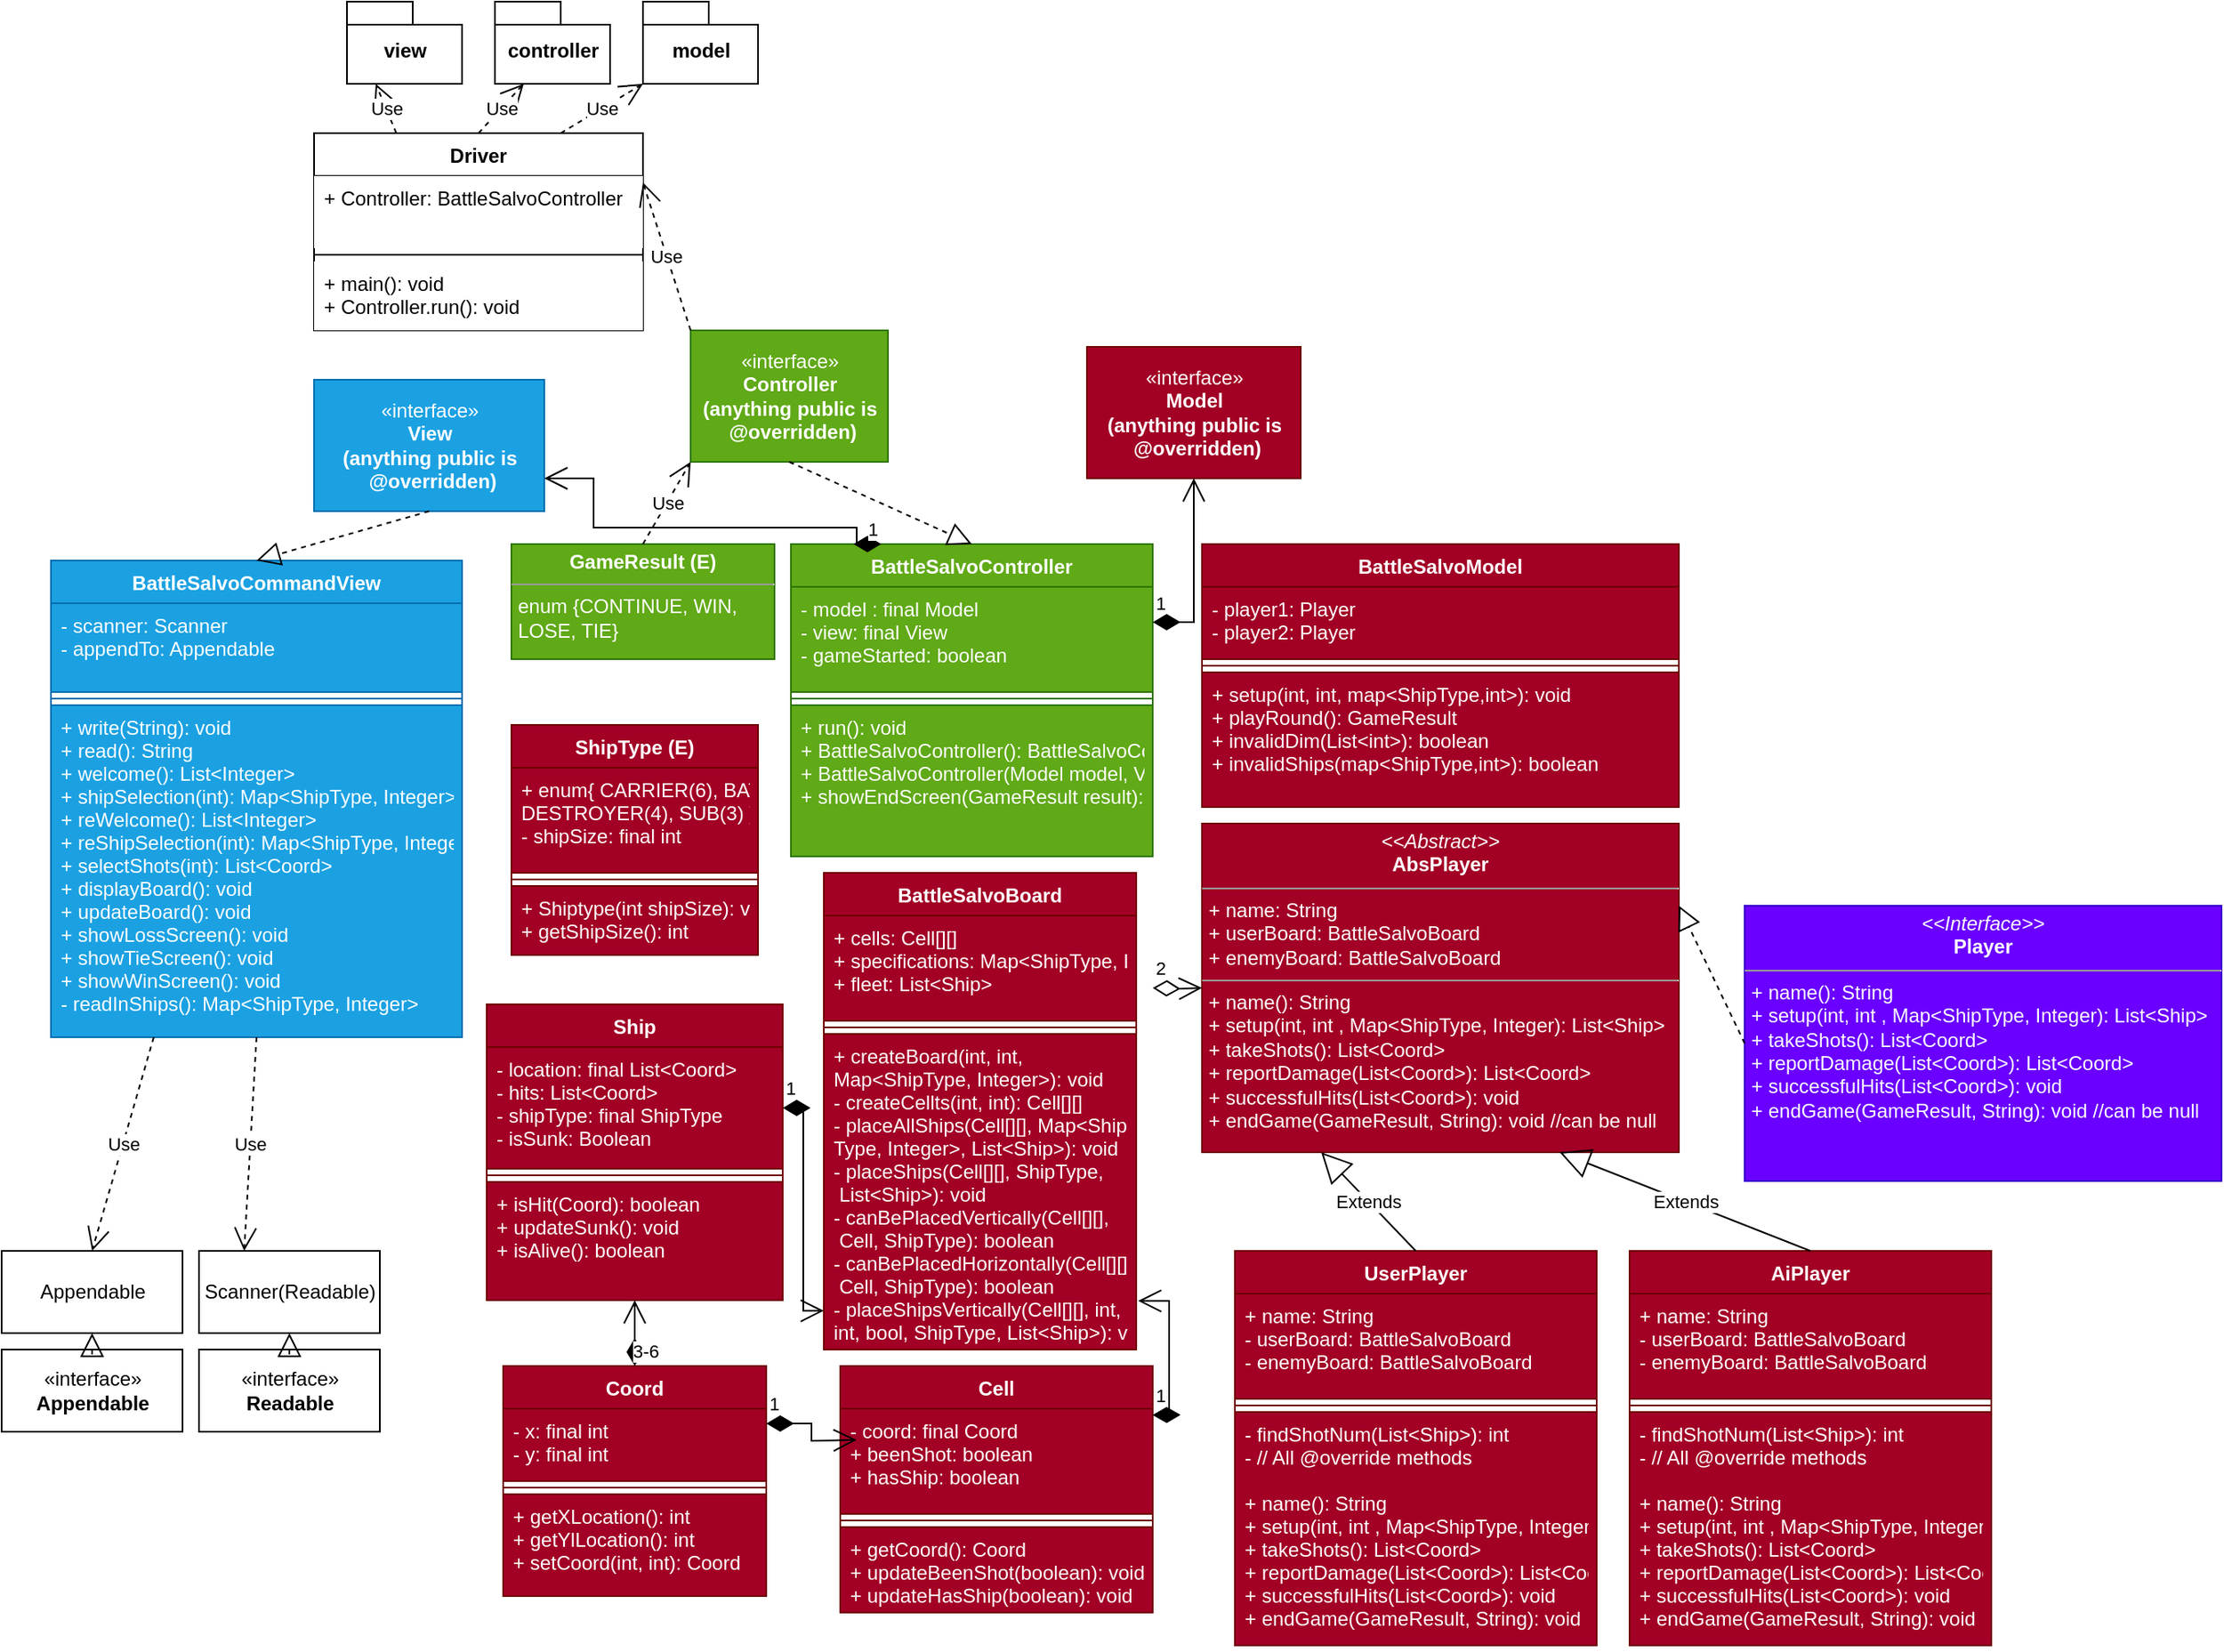 <mxfile version="20.5.3" type="embed"><diagram id="PG2w0AKIMrAd8hYZp7g7" name="Page-1"><mxGraphModel dx="1846" dy="236" grid="1" gridSize="10" guides="1" tooltips="1" connect="1" arrows="1" fold="1" page="1" pageScale="1" pageWidth="850" pageHeight="1100" math="0" shadow="0"><root><mxCell id="0"/><mxCell id="1" parent="0"/><mxCell id="35" value="Driver" style="swimlane;fontStyle=1;align=center;verticalAlign=top;childLayout=stackLayout;horizontal=1;startSize=26;horizontalStack=0;resizeParent=1;resizeParentMax=0;resizeLast=0;collapsible=1;marginBottom=0;gradientColor=none;fillColor=default;" parent="1" vertex="1"><mxGeometry x="160" y="270" width="200" height="120" as="geometry"/></mxCell><mxCell id="36" value="+ Controller: BattleSalvoController" style="text;strokeColor=none;fillColor=default;align=left;verticalAlign=top;spacingLeft=4;spacingRight=4;overflow=hidden;rotatable=0;points=[[0,0.5],[1,0.5]];portConstraint=eastwest;" parent="35" vertex="1"><mxGeometry y="26" width="200" height="44" as="geometry"/></mxCell><mxCell id="37" value="" style="line;strokeWidth=1;fillColor=none;align=left;verticalAlign=middle;spacingTop=-1;spacingLeft=3;spacingRight=3;rotatable=0;labelPosition=right;points=[];portConstraint=eastwest;strokeColor=inherit;" parent="35" vertex="1"><mxGeometry y="70" width="200" height="8" as="geometry"/></mxCell><mxCell id="38" value="+ main(): void&#10;+ Controller.run(): void" style="text;strokeColor=none;fillColor=default;align=left;verticalAlign=top;spacingLeft=4;spacingRight=4;overflow=hidden;rotatable=0;points=[[0,0.5],[1,0.5]];portConstraint=eastwest;" parent="35" vertex="1"><mxGeometry y="78" width="200" height="42" as="geometry"/></mxCell><mxCell id="40" value="«interface»&lt;br&gt;&lt;b&gt;View&lt;br&gt;(anything public is&lt;br&gt;&amp;nbsp;@overridden)&lt;br&gt;&lt;/b&gt;" style="html=1;fillColor=#1ba1e2;fontColor=#ffffff;strokeColor=#006EAF;" parent="1" vertex="1"><mxGeometry x="160" y="420" width="140" height="80" as="geometry"/></mxCell><mxCell id="41" value="«interface»&lt;br&gt;&lt;b&gt;Model&lt;br&gt;&lt;/b&gt;&lt;b&gt;(anything public is&lt;br&gt;&amp;nbsp;@overridden)&lt;/b&gt;&lt;b&gt;&lt;br&gt;&lt;/b&gt;" style="html=1;fillColor=#a20025;fontColor=#ffffff;strokeColor=#6F0000;" parent="1" vertex="1"><mxGeometry x="630" y="400" width="130" height="80" as="geometry"/></mxCell><mxCell id="42" value="«interface»&lt;br&gt;&lt;b&gt;Controller&lt;br&gt;&lt;/b&gt;&lt;b&gt;(anything public is&lt;br&gt;&amp;nbsp;@overridden)&lt;/b&gt;&lt;b&gt;&lt;br&gt;&lt;/b&gt;" style="html=1;fillColor=#60a917;fontColor=#ffffff;strokeColor=#2D7600;" parent="1" vertex="1"><mxGeometry x="389" y="390" width="120" height="80" as="geometry"/></mxCell><mxCell id="44" value="BattleSalvoCommandView" style="swimlane;fontStyle=1;align=center;verticalAlign=top;childLayout=stackLayout;horizontal=1;startSize=26;horizontalStack=0;resizeParent=1;resizeParentMax=0;resizeLast=0;collapsible=1;marginBottom=0;fillColor=#1ba1e2;fontColor=#ffffff;strokeColor=#006EAF;" parent="1" vertex="1"><mxGeometry y="530" width="250" height="290" as="geometry"/></mxCell><mxCell id="45" value="- scanner: Scanner&#10;- appendTo: Appendable" style="text;strokeColor=#006EAF;fillColor=#1ba1e2;align=left;verticalAlign=top;spacingLeft=4;spacingRight=4;overflow=hidden;rotatable=0;points=[[0,0.5],[1,0.5]];portConstraint=eastwest;fontColor=#ffffff;" parent="44" vertex="1"><mxGeometry y="26" width="250" height="54" as="geometry"/></mxCell><mxCell id="46" value="" style="line;strokeWidth=1;fillColor=#1ba1e2;align=left;verticalAlign=middle;spacingTop=-1;spacingLeft=3;spacingRight=3;rotatable=0;labelPosition=right;points=[];portConstraint=eastwest;strokeColor=#006EAF;fontColor=#ffffff;" parent="44" vertex="1"><mxGeometry y="80" width="250" height="8" as="geometry"/></mxCell><mxCell id="47" value="+ write(String): void&#10;+ read(): String&#10;+ welcome(): List&lt;Integer&gt;&#10;+ shipSelection(int): Map&lt;ShipType, Integer&gt;&#10;+ reWelcome(): List&lt;Integer&gt;&#10;+ reShipSelection(int): Map&lt;ShipType, Integer&gt;&#10;+ selectShots(int): List&lt;Coord&gt;&#10;+ displayBoard(): void&#10;+ updateBoard(): void&#10;+ showLossScreen(): void &#10;+ showTieScreen(): void&#10;+ showWinScreen(): void&#10;- readInShips(): Map&lt;ShipType, Integer&gt;" style="text;strokeColor=#006EAF;fillColor=#1ba1e2;align=left;verticalAlign=top;spacingLeft=4;spacingRight=4;overflow=hidden;rotatable=0;points=[[0,0.5],[1,0.5]];portConstraint=eastwest;fontColor=#ffffff;" parent="44" vertex="1"><mxGeometry y="88" width="250" height="202" as="geometry"/></mxCell><mxCell id="48" value="Appendable" style="html=1;fillColor=default;gradientColor=none;" parent="1" vertex="1"><mxGeometry x="-30" y="950" width="110" height="50" as="geometry"/></mxCell><mxCell id="49" value="«interface»&lt;br&gt;&lt;b&gt;Appendable&lt;/b&gt;" style="html=1;fillColor=default;gradientColor=none;" parent="1" vertex="1"><mxGeometry x="-30" y="1010" width="110" height="50" as="geometry"/></mxCell><mxCell id="50" value="«interface»&lt;br&gt;&lt;b&gt;Readable&lt;/b&gt;" style="html=1;fillColor=default;gradientColor=none;" parent="1" vertex="1"><mxGeometry x="90" y="1010" width="110" height="50" as="geometry"/></mxCell><mxCell id="51" value="Scanner(Readable)" style="html=1;fillColor=default;gradientColor=none;" parent="1" vertex="1"><mxGeometry x="90" y="950" width="110" height="50" as="geometry"/></mxCell><mxCell id="52" value="" style="endArrow=block;dashed=1;endFill=0;endSize=12;html=1;rounded=0;exitX=0.5;exitY=0;exitDx=0;exitDy=0;entryX=0.5;entryY=1;entryDx=0;entryDy=0;" parent="1" source="49" target="48" edge="1"><mxGeometry width="160" relative="1" as="geometry"><mxPoint x="260" y="740" as="sourcePoint"/><mxPoint x="420" y="740" as="targetPoint"/></mxGeometry></mxCell><mxCell id="54" value="" style="endArrow=block;dashed=1;endFill=0;endSize=12;html=1;rounded=0;exitX=0.5;exitY=0;exitDx=0;exitDy=0;entryX=0.5;entryY=1;entryDx=0;entryDy=0;" parent="1" source="50" target="51" edge="1"><mxGeometry width="160" relative="1" as="geometry"><mxPoint x="260" y="740" as="sourcePoint"/><mxPoint x="420" y="740" as="targetPoint"/></mxGeometry></mxCell><mxCell id="55" value="Use" style="endArrow=open;endSize=12;dashed=1;html=1;rounded=0;exitX=0.25;exitY=1;exitDx=0;exitDy=0;entryX=0.5;entryY=0;entryDx=0;entryDy=0;" parent="1" source="44" target="48" edge="1"><mxGeometry width="160" relative="1" as="geometry"><mxPoint x="260" y="790" as="sourcePoint"/><mxPoint x="420" y="790" as="targetPoint"/></mxGeometry></mxCell><mxCell id="57" value="Use" style="endArrow=open;endSize=12;dashed=1;html=1;rounded=0;entryX=0.25;entryY=0;entryDx=0;entryDy=0;exitX=0.5;exitY=1;exitDx=0;exitDy=0;" parent="1" source="44" target="51" edge="1"><mxGeometry width="160" relative="1" as="geometry"><mxPoint x="260" y="790" as="sourcePoint"/><mxPoint x="420" y="790" as="targetPoint"/></mxGeometry></mxCell><mxCell id="58" value="" style="endArrow=block;dashed=1;endFill=0;endSize=12;html=1;rounded=0;entryX=0.5;entryY=0;entryDx=0;entryDy=0;exitX=0.5;exitY=1;exitDx=0;exitDy=0;" parent="1" source="40" target="44" edge="1"><mxGeometry width="160" relative="1" as="geometry"><mxPoint x="170" y="570" as="sourcePoint"/><mxPoint x="370" y="590" as="targetPoint"/></mxGeometry></mxCell><mxCell id="59" value="controller" style="shape=folder;fontStyle=1;spacingTop=10;tabWidth=40;tabHeight=14;tabPosition=left;html=1;" parent="1" vertex="1"><mxGeometry x="270" y="190" width="70" height="50" as="geometry"/></mxCell><mxCell id="60" value="view" style="shape=folder;fontStyle=1;spacingTop=10;tabWidth=40;tabHeight=14;tabPosition=left;html=1;" parent="1" vertex="1"><mxGeometry x="180" y="190" width="70" height="50" as="geometry"/></mxCell><mxCell id="61" value="model" style="shape=folder;fontStyle=1;spacingTop=10;tabWidth=40;tabHeight=14;tabPosition=left;html=1;" parent="1" vertex="1"><mxGeometry x="360" y="190" width="70" height="50" as="geometry"/></mxCell><mxCell id="62" value="&lt;p style=&quot;margin:0px;margin-top:4px;text-align:center;&quot;&gt;&lt;b&gt;GameResult (E)&lt;/b&gt;&lt;/p&gt;&lt;hr size=&quot;1&quot;&gt;&lt;p style=&quot;margin:0px;margin-left:4px;&quot;&gt;enum {CONTINUE, WIN,&amp;nbsp;&lt;/p&gt;&lt;p style=&quot;margin:0px;margin-left:4px;&quot;&gt;LOSE, TIE}&lt;/p&gt;" style="verticalAlign=top;align=left;overflow=fill;fontSize=12;fontFamily=Helvetica;html=1;fillColor=#60a917;fontColor=#ffffff;strokeColor=#2D7600;" parent="1" vertex="1"><mxGeometry x="280" y="520" width="160" height="70" as="geometry"/></mxCell><mxCell id="63" value="Use" style="endArrow=open;endSize=12;dashed=1;html=1;rounded=0;exitX=0.5;exitY=0;exitDx=0;exitDy=0;entryX=0;entryY=1;entryDx=0;entryDy=0;" parent="1" source="62" target="42" edge="1"><mxGeometry width="160" relative="1" as="geometry"><mxPoint x="250" y="660" as="sourcePoint"/><mxPoint x="410" y="660" as="targetPoint"/></mxGeometry></mxCell><mxCell id="66" value="BattleSalvoController" style="swimlane;fontStyle=1;align=center;verticalAlign=top;childLayout=stackLayout;horizontal=1;startSize=26;horizontalStack=0;resizeParent=1;resizeParentMax=0;resizeLast=0;collapsible=1;marginBottom=0;fillColor=#60a917;fontColor=#ffffff;strokeColor=#2D7600;" parent="1" vertex="1"><mxGeometry x="450" y="520" width="220" height="190" as="geometry"/></mxCell><mxCell id="67" value="- model : final Model &#10;- view: final View&#10;- gameStarted: boolean" style="text;strokeColor=#2D7600;fillColor=#60a917;align=left;verticalAlign=top;spacingLeft=4;spacingRight=4;overflow=hidden;rotatable=0;points=[[0,0.5],[1,0.5]];portConstraint=eastwest;fontColor=#ffffff;" parent="66" vertex="1"><mxGeometry y="26" width="220" height="64" as="geometry"/></mxCell><mxCell id="68" value="" style="line;strokeWidth=1;fillColor=#60a917;align=left;verticalAlign=middle;spacingTop=-1;spacingLeft=3;spacingRight=3;rotatable=0;labelPosition=right;points=[];portConstraint=eastwest;strokeColor=#2D7600;fontColor=#ffffff;" parent="66" vertex="1"><mxGeometry y="90" width="220" height="8" as="geometry"/></mxCell><mxCell id="69" value="+ run(): void&#10;+ BattleSalvoController(): BattleSalvoController&#10;+ BattleSalvoController(Model model, View view):&#10;+ showEndScreen(GameResult result): void" style="text;strokeColor=#2D7600;fillColor=#60a917;align=left;verticalAlign=top;spacingLeft=4;spacingRight=4;overflow=hidden;rotatable=0;points=[[0,0.5],[1,0.5]];portConstraint=eastwest;fontColor=#ffffff;" parent="66" vertex="1"><mxGeometry y="98" width="220" height="92" as="geometry"/></mxCell><mxCell id="70" value="" style="endArrow=block;dashed=1;endFill=0;endSize=12;html=1;rounded=0;exitX=0.5;exitY=1;exitDx=0;exitDy=0;entryX=0.5;entryY=0;entryDx=0;entryDy=0;" parent="1" source="42" target="66" edge="1"><mxGeometry width="160" relative="1" as="geometry"><mxPoint x="250" y="630" as="sourcePoint"/><mxPoint x="410" y="630" as="targetPoint"/></mxGeometry></mxCell><mxCell id="71" value="Use" style="endArrow=open;endSize=12;dashed=1;html=1;rounded=0;entryX=1;entryY=0.25;entryDx=0;entryDy=0;exitX=0;exitY=0;exitDx=0;exitDy=0;" parent="1" source="42" target="35" edge="1"><mxGeometry width="160" relative="1" as="geometry"><mxPoint x="250" y="490" as="sourcePoint"/><mxPoint x="410" y="490" as="targetPoint"/></mxGeometry></mxCell><mxCell id="72" value="1" style="endArrow=open;html=1;endSize=12;startArrow=diamondThin;startSize=14;startFill=1;edgeStyle=orthogonalEdgeStyle;align=left;verticalAlign=bottom;rounded=0;entryX=1;entryY=0.75;entryDx=0;entryDy=0;exitX=0.25;exitY=0;exitDx=0;exitDy=0;" parent="1" source="66" target="40" edge="1"><mxGeometry x="-0.917" relative="1" as="geometry"><mxPoint x="420" y="510" as="sourcePoint"/><mxPoint x="400" y="600" as="targetPoint"/><Array as="points"><mxPoint x="490" y="510"/><mxPoint x="330" y="510"/><mxPoint x="330" y="480"/></Array><mxPoint as="offset"/></mxGeometry></mxCell><mxCell id="73" value="1" style="endArrow=open;html=1;endSize=12;startArrow=diamondThin;startSize=14;startFill=1;edgeStyle=orthogonalEdgeStyle;align=left;verticalAlign=bottom;rounded=0;exitX=1;exitY=0.25;exitDx=0;exitDy=0;entryX=0.5;entryY=1;entryDx=0;entryDy=0;" parent="1" source="66" target="41" edge="1"><mxGeometry x="-1" y="3" relative="1" as="geometry"><mxPoint x="320" y="500" as="sourcePoint"/><mxPoint x="580" y="480" as="targetPoint"/></mxGeometry></mxCell><mxCell id="74" value="ShipType (E)" style="swimlane;fontStyle=1;align=center;verticalAlign=top;childLayout=stackLayout;horizontal=1;startSize=26;horizontalStack=0;resizeParent=1;resizeParentMax=0;resizeLast=0;collapsible=1;marginBottom=0;fillColor=#a20025;fontColor=#ffffff;strokeColor=#6F0000;" vertex="1" parent="1"><mxGeometry x="280" y="630" width="150" height="140" as="geometry"/></mxCell><mxCell id="75" value="+ enum{ CARRIER(6), BATTLESHIP(5),&#10;DESTROYER(4), SUB(3) }&#10;- shipSize: final int" style="text;strokeColor=#6F0000;fillColor=#a20025;align=left;verticalAlign=top;spacingLeft=4;spacingRight=4;overflow=hidden;rotatable=0;points=[[0,0.5],[1,0.5]];portConstraint=eastwest;fontColor=#ffffff;" vertex="1" parent="74"><mxGeometry y="26" width="150" height="64" as="geometry"/></mxCell><mxCell id="76" value="" style="line;strokeWidth=1;fillColor=#a20025;align=left;verticalAlign=middle;spacingTop=-1;spacingLeft=3;spacingRight=3;rotatable=0;labelPosition=right;points=[];portConstraint=eastwest;strokeColor=#6F0000;fontColor=#ffffff;" vertex="1" parent="74"><mxGeometry y="90" width="150" height="8" as="geometry"/></mxCell><mxCell id="77" value="+ Shiptype(int shipSize): void&#10;+ getShipSize(): int " style="text;strokeColor=#6F0000;fillColor=#a20025;align=left;verticalAlign=top;spacingLeft=4;spacingRight=4;overflow=hidden;rotatable=0;points=[[0,0.5],[1,0.5]];portConstraint=eastwest;fontColor=#ffffff;" vertex="1" parent="74"><mxGeometry y="98" width="150" height="42" as="geometry"/></mxCell><mxCell id="78" value="UserPlayer" style="swimlane;fontStyle=1;align=center;verticalAlign=top;childLayout=stackLayout;horizontal=1;startSize=26;horizontalStack=0;resizeParent=1;resizeParentMax=0;resizeLast=0;collapsible=1;marginBottom=0;fillColor=#a20025;fontColor=#ffffff;strokeColor=#6F0000;" vertex="1" parent="1"><mxGeometry x="720" y="950" width="220" height="240" as="geometry"/></mxCell><mxCell id="79" value="+ name: String&#10;- userBoard: BattleSalvoBoard&#10;- enemyBoard: BattleSalvoBoard" style="text;strokeColor=#6F0000;fillColor=#a20025;align=left;verticalAlign=top;spacingLeft=4;spacingRight=4;overflow=hidden;rotatable=0;points=[[0,0.5],[1,0.5]];portConstraint=eastwest;fontColor=#ffffff;" vertex="1" parent="78"><mxGeometry y="26" width="220" height="64" as="geometry"/></mxCell><mxCell id="80" value="" style="line;strokeWidth=1;fillColor=#a20025;align=left;verticalAlign=middle;spacingTop=-1;spacingLeft=3;spacingRight=3;rotatable=0;labelPosition=right;points=[];portConstraint=eastwest;strokeColor=#6F0000;fontColor=#ffffff;" vertex="1" parent="78"><mxGeometry y="90" width="220" height="8" as="geometry"/></mxCell><mxCell id="81" value="- findShotNum(List&lt;Ship&gt;): int&#10;- // All @override methods &#10;&#10;+ name(): String&#10;+ setup(int, int , Map&lt;ShipType, Integer): List&lt;Ship&gt;&#10;+ takeShots(): List&lt;Coord&gt;&#10;+ reportDamage(List&lt;Coord&gt;): List&lt;Coord&gt;&#10;+ successfulHits(List&lt;Coord&gt;): void &#10;+ endGame(GameResult, String): void&#10;" style="text;strokeColor=#6F0000;fillColor=#a20025;align=left;verticalAlign=top;spacingLeft=4;spacingRight=4;overflow=hidden;rotatable=0;points=[[0,0.5],[1,0.5]];portConstraint=eastwest;fontColor=#ffffff;" vertex="1" parent="78"><mxGeometry y="98" width="220" height="142" as="geometry"/></mxCell><mxCell id="82" value="AiPlayer" style="swimlane;fontStyle=1;align=center;verticalAlign=top;childLayout=stackLayout;horizontal=1;startSize=26;horizontalStack=0;resizeParent=1;resizeParentMax=0;resizeLast=0;collapsible=1;marginBottom=0;fillColor=#a20025;fontColor=#ffffff;strokeColor=#6F0000;" vertex="1" parent="1"><mxGeometry x="960" y="950" width="220" height="240" as="geometry"/></mxCell><mxCell id="83" value="+ name: String&#10;- userBoard: BattleSalvoBoard&#10;- enemyBoard: BattleSalvoBoard" style="text;strokeColor=#6F0000;fillColor=#a20025;align=left;verticalAlign=top;spacingLeft=4;spacingRight=4;overflow=hidden;rotatable=0;points=[[0,0.5],[1,0.5]];portConstraint=eastwest;fontColor=#ffffff;" vertex="1" parent="82"><mxGeometry y="26" width="220" height="64" as="geometry"/></mxCell><mxCell id="84" value="" style="line;strokeWidth=1;fillColor=#a20025;align=left;verticalAlign=middle;spacingTop=-1;spacingLeft=3;spacingRight=3;rotatable=0;labelPosition=right;points=[];portConstraint=eastwest;strokeColor=#6F0000;fontColor=#ffffff;" vertex="1" parent="82"><mxGeometry y="90" width="220" height="8" as="geometry"/></mxCell><mxCell id="85" value="- findShotNum(List&lt;Ship&gt;): int&#10;- // All @override methods &#10;&#10;+ name(): String&#10;+ setup(int, int , Map&lt;ShipType, Integer): List&lt;Ship&gt;&#10;+ takeShots(): List&lt;Coord&gt;&#10;+ reportDamage(List&lt;Coord&gt;): List&lt;Coord&gt;&#10;+ successfulHits(List&lt;Coord&gt;): void &#10;+ endGame(GameResult, String): void" style="text;strokeColor=#6F0000;fillColor=#a20025;align=left;verticalAlign=top;spacingLeft=4;spacingRight=4;overflow=hidden;rotatable=0;points=[[0,0.5],[1,0.5]];portConstraint=eastwest;fontColor=#ffffff;" vertex="1" parent="82"><mxGeometry y="98" width="220" height="142" as="geometry"/></mxCell><mxCell id="86" value="&lt;p style=&quot;margin:0px;margin-top:4px;text-align:center;&quot;&gt;&lt;i&gt;&amp;lt;&amp;lt;Abstract&amp;gt;&amp;gt;&lt;/i&gt;&lt;br&gt;&lt;b&gt;AbsPlayer&lt;/b&gt;&lt;/p&gt;&lt;hr size=&quot;1&quot;&gt;&lt;p style=&quot;margin:0px;margin-left:4px;&quot;&gt;+ name: String&lt;br&gt;+ userBoard: BattleSalvoBoard&lt;/p&gt;&lt;p style=&quot;margin:0px;margin-left:4px;&quot;&gt;+ enemyBoard: BattleSalvoBoard&lt;/p&gt;&lt;hr size=&quot;1&quot;&gt;&lt;p style=&quot;margin:0px;margin-left:4px;&quot;&gt;+ name(): String&lt;br&gt;+ setup(int, int , Map&amp;lt;ShipType, Integer): List&amp;lt;Ship&amp;gt;&lt;/p&gt;&lt;p style=&quot;margin:0px;margin-left:4px;&quot;&gt;+ takeShots(): List&amp;lt;Coord&amp;gt;&lt;/p&gt;&lt;p style=&quot;margin:0px;margin-left:4px;&quot;&gt;+ reportDamage(List&amp;lt;Coord&amp;gt;): List&amp;lt;Coord&amp;gt;&lt;/p&gt;&lt;p style=&quot;margin:0px;margin-left:4px;&quot;&gt;+ successfulHits(List&amp;lt;Coord&amp;gt;): void&amp;nbsp;&lt;/p&gt;&lt;p style=&quot;margin:0px;margin-left:4px;&quot;&gt;+ endGame(GameResult, String): void //can be null&lt;/p&gt;&lt;p style=&quot;margin:0px;margin-left:4px;&quot;&gt;&lt;br&gt;&lt;/p&gt;" style="verticalAlign=top;align=left;overflow=fill;fontSize=12;fontFamily=Helvetica;html=1;fillColor=#a20025;fontColor=#ffffff;strokeColor=#6F0000;" vertex="1" parent="1"><mxGeometry x="700" y="690" width="290" height="200" as="geometry"/></mxCell><mxCell id="92" value="&lt;p style=&quot;margin:0px;margin-top:4px;text-align:center;&quot;&gt;&lt;i&gt;&amp;lt;&amp;lt;Interface&amp;gt;&amp;gt;&lt;/i&gt;&lt;br&gt;&lt;b&gt;Player&lt;/b&gt;&lt;/p&gt;&lt;hr size=&quot;1&quot;&gt;&lt;p style=&quot;margin:0px;margin-left:4px;&quot;&gt;&lt;span style=&quot;background-color: initial;&quot;&gt;+ name(): String&lt;/span&gt;&lt;/p&gt;&lt;p style=&quot;margin: 0px 0px 0px 4px;&quot;&gt;+ setup(int, int , Map&amp;lt;ShipType, Integer): List&amp;lt;Ship&amp;gt;&lt;/p&gt;&lt;p style=&quot;margin: 0px 0px 0px 4px;&quot;&gt;+ takeShots(): List&amp;lt;Coord&amp;gt;&lt;/p&gt;&lt;p style=&quot;margin: 0px 0px 0px 4px;&quot;&gt;+ reportDamage(List&amp;lt;Coord&amp;gt;): List&amp;lt;Coord&amp;gt;&lt;/p&gt;&lt;p style=&quot;margin: 0px 0px 0px 4px;&quot;&gt;+ successfulHits(List&amp;lt;Coord&amp;gt;): void&amp;nbsp;&lt;/p&gt;&lt;p style=&quot;margin: 0px 0px 0px 4px;&quot;&gt;+ endGame(GameResult, String): void //can be null&lt;/p&gt;" style="verticalAlign=top;align=left;overflow=fill;fontSize=12;fontFamily=Helvetica;html=1;fillColor=#6a00ff;fontColor=#ffffff;strokeColor=#3700CC;" vertex="1" parent="1"><mxGeometry x="1030" y="740" width="290" height="167.5" as="geometry"/></mxCell><mxCell id="93" value="" style="endArrow=block;dashed=1;endFill=0;endSize=12;html=1;rounded=0;exitX=0;exitY=0.5;exitDx=0;exitDy=0;entryX=1;entryY=0.25;entryDx=0;entryDy=0;" edge="1" parent="1" source="92" target="86"><mxGeometry width="160" relative="1" as="geometry"><mxPoint x="850" y="750" as="sourcePoint"/><mxPoint x="1200" y="810" as="targetPoint"/></mxGeometry></mxCell><mxCell id="94" value="Extends" style="endArrow=block;endSize=16;endFill=0;html=1;rounded=0;exitX=0.5;exitY=0;exitDx=0;exitDy=0;entryX=0.25;entryY=1;entryDx=0;entryDy=0;" edge="1" parent="1" source="78" target="86"><mxGeometry width="160" relative="1" as="geometry"><mxPoint x="850" y="930" as="sourcePoint"/><mxPoint x="1010" y="930" as="targetPoint"/></mxGeometry></mxCell><mxCell id="95" value="Extends" style="endArrow=block;endSize=16;endFill=0;html=1;rounded=0;exitX=0.5;exitY=0;exitDx=0;exitDy=0;entryX=0.75;entryY=1;entryDx=0;entryDy=0;" edge="1" parent="1" source="82" target="86"><mxGeometry width="160" relative="1" as="geometry"><mxPoint x="850" y="930" as="sourcePoint"/><mxPoint x="1010" y="930" as="targetPoint"/></mxGeometry></mxCell><mxCell id="99" value="Use" style="endArrow=open;endSize=12;dashed=1;html=1;rounded=0;exitX=0.75;exitY=0;exitDx=0;exitDy=0;entryX=0;entryY=0;entryDx=0;entryDy=50;entryPerimeter=0;" edge="1" parent="1" source="35" target="61"><mxGeometry width="160" relative="1" as="geometry"><mxPoint x="470" y="300" as="sourcePoint"/><mxPoint x="630" y="300" as="targetPoint"/></mxGeometry></mxCell><mxCell id="100" value="Use" style="endArrow=open;endSize=12;dashed=1;html=1;rounded=0;exitX=0.5;exitY=0;exitDx=0;exitDy=0;entryX=0.25;entryY=1;entryDx=0;entryDy=0;entryPerimeter=0;" edge="1" parent="1" source="35" target="59"><mxGeometry width="160" relative="1" as="geometry"><mxPoint x="470" y="300" as="sourcePoint"/><mxPoint x="630" y="300" as="targetPoint"/></mxGeometry></mxCell><mxCell id="101" value="Use" style="endArrow=open;endSize=12;dashed=1;html=1;rounded=0;entryX=0.25;entryY=1;entryDx=0;entryDy=0;entryPerimeter=0;exitX=0.25;exitY=0;exitDx=0;exitDy=0;" edge="1" parent="1" source="35" target="60"><mxGeometry width="160" relative="1" as="geometry"><mxPoint x="470" y="300" as="sourcePoint"/><mxPoint x="630" y="300" as="targetPoint"/></mxGeometry></mxCell><mxCell id="102" value="Ship" style="swimlane;fontStyle=1;align=center;verticalAlign=top;childLayout=stackLayout;horizontal=1;startSize=26;horizontalStack=0;resizeParent=1;resizeParentMax=0;resizeLast=0;collapsible=1;marginBottom=0;fillColor=#a20025;fontColor=#ffffff;strokeColor=#6F0000;" vertex="1" parent="1"><mxGeometry x="265" y="800" width="180" height="180" as="geometry"/></mxCell><mxCell id="103" value="- location: final List&lt;Coord&gt;&#10;- hits: List&lt;Coord&gt;&#10;- shipType: final ShipType&#10;- isSunk: Boolean" style="text;strokeColor=#6F0000;fillColor=#a20025;align=left;verticalAlign=top;spacingLeft=4;spacingRight=4;overflow=hidden;rotatable=0;points=[[0,0.5],[1,0.5]];portConstraint=eastwest;fontColor=#ffffff;" vertex="1" parent="102"><mxGeometry y="26" width="180" height="74" as="geometry"/></mxCell><mxCell id="104" value="" style="line;strokeWidth=1;fillColor=#a20025;align=left;verticalAlign=middle;spacingTop=-1;spacingLeft=3;spacingRight=3;rotatable=0;labelPosition=right;points=[];portConstraint=eastwest;strokeColor=#6F0000;fontColor=#ffffff;" vertex="1" parent="102"><mxGeometry y="100" width="180" height="8" as="geometry"/></mxCell><mxCell id="105" value="+ isHit(Coord): boolean&#10;+ updateSunk(): void&#10;+ isAlive(): boolean" style="text;strokeColor=#6F0000;fillColor=#a20025;align=left;verticalAlign=top;spacingLeft=4;spacingRight=4;overflow=hidden;rotatable=0;points=[[0,0.5],[1,0.5]];portConstraint=eastwest;fontColor=#ffffff;" vertex="1" parent="102"><mxGeometry y="108" width="180" height="72" as="geometry"/></mxCell><mxCell id="106" value="Coord" style="swimlane;fontStyle=1;align=center;verticalAlign=top;childLayout=stackLayout;horizontal=1;startSize=26;horizontalStack=0;resizeParent=1;resizeParentMax=0;resizeLast=0;collapsible=1;marginBottom=0;fillColor=#a20025;fontColor=#ffffff;strokeColor=#6F0000;" vertex="1" parent="1"><mxGeometry x="275" y="1020" width="160" height="140" as="geometry"/></mxCell><mxCell id="107" value="- x: final int&#10;- y: final int" style="text;strokeColor=#6F0000;fillColor=#a20025;align=left;verticalAlign=top;spacingLeft=4;spacingRight=4;overflow=hidden;rotatable=0;points=[[0,0.5],[1,0.5]];portConstraint=eastwest;fontColor=#ffffff;" vertex="1" parent="106"><mxGeometry y="26" width="160" height="44" as="geometry"/></mxCell><mxCell id="108" value="" style="line;strokeWidth=1;fillColor=#a20025;align=left;verticalAlign=middle;spacingTop=-1;spacingLeft=3;spacingRight=3;rotatable=0;labelPosition=right;points=[];portConstraint=eastwest;strokeColor=#6F0000;fontColor=#ffffff;" vertex="1" parent="106"><mxGeometry y="70" width="160" height="8" as="geometry"/></mxCell><mxCell id="109" value="+ getXLocation(): int&#10;+ getYlLocation(): int&#10;+ setCoord(int, int): Coord" style="text;strokeColor=#6F0000;fillColor=#a20025;align=left;verticalAlign=top;spacingLeft=4;spacingRight=4;overflow=hidden;rotatable=0;points=[[0,0.5],[1,0.5]];portConstraint=eastwest;fontColor=#ffffff;" vertex="1" parent="106"><mxGeometry y="78" width="160" height="62" as="geometry"/></mxCell><mxCell id="110" value="Cell" style="swimlane;fontStyle=1;align=center;verticalAlign=top;childLayout=stackLayout;horizontal=1;startSize=26;horizontalStack=0;resizeParent=1;resizeParentMax=0;resizeLast=0;collapsible=1;marginBottom=0;fillColor=#a20025;fontColor=#ffffff;strokeColor=#6F0000;" vertex="1" parent="1"><mxGeometry x="480" y="1020" width="190" height="150" as="geometry"/></mxCell><mxCell id="111" value="- coord: final Coord&#10;+ beenShot: boolean&#10;+ hasShip: boolean" style="text;strokeColor=#6F0000;fillColor=#a20025;align=left;verticalAlign=top;spacingLeft=4;spacingRight=4;overflow=hidden;rotatable=0;points=[[0,0.5],[1,0.5]];portConstraint=eastwest;fontColor=#ffffff;" vertex="1" parent="110"><mxGeometry y="26" width="190" height="64" as="geometry"/></mxCell><mxCell id="112" value="" style="line;strokeWidth=1;fillColor=#a20025;align=left;verticalAlign=middle;spacingTop=-1;spacingLeft=3;spacingRight=3;rotatable=0;labelPosition=right;points=[];portConstraint=eastwest;strokeColor=#6F0000;fontColor=#ffffff;" vertex="1" parent="110"><mxGeometry y="90" width="190" height="8" as="geometry"/></mxCell><mxCell id="113" value="+ getCoord(): Coord&#10;+ updateBeenShot(boolean): void&#10;+ updateHasShip(boolean): void" style="text;strokeColor=#6F0000;fillColor=#a20025;align=left;verticalAlign=top;spacingLeft=4;spacingRight=4;overflow=hidden;rotatable=0;points=[[0,0.5],[1,0.5]];portConstraint=eastwest;fontColor=#ffffff;" vertex="1" parent="110"><mxGeometry y="98" width="190" height="52" as="geometry"/></mxCell><mxCell id="114" value="BattleSalvoModel" style="swimlane;fontStyle=1;align=center;verticalAlign=top;childLayout=stackLayout;horizontal=1;startSize=26;horizontalStack=0;resizeParent=1;resizeParentMax=0;resizeLast=0;collapsible=1;marginBottom=0;fillColor=#a20025;fontColor=#ffffff;strokeColor=#6F0000;" vertex="1" parent="1"><mxGeometry x="700" y="520" width="290" height="160" as="geometry"/></mxCell><mxCell id="115" value="- player1: Player&#10;- player2: Player" style="text;strokeColor=#6F0000;fillColor=#a20025;align=left;verticalAlign=top;spacingLeft=4;spacingRight=4;overflow=hidden;rotatable=0;points=[[0,0.5],[1,0.5]];portConstraint=eastwest;fontColor=#ffffff;" vertex="1" parent="114"><mxGeometry y="26" width="290" height="44" as="geometry"/></mxCell><mxCell id="116" value="" style="line;strokeWidth=1;fillColor=#a20025;align=left;verticalAlign=middle;spacingTop=-1;spacingLeft=3;spacingRight=3;rotatable=0;labelPosition=right;points=[];portConstraint=eastwest;strokeColor=#6F0000;fontColor=#ffffff;" vertex="1" parent="114"><mxGeometry y="70" width="290" height="8" as="geometry"/></mxCell><mxCell id="117" value="+ setup(int, int, map&lt;ShipType,int&gt;): void&#10;+ playRound(): GameResult&#10;+ invalidDim(List&lt;int&gt;): boolean&#10;+ invalidShips(map&lt;ShipType,int&gt;): boolean" style="text;strokeColor=#6F0000;fillColor=#a20025;align=left;verticalAlign=top;spacingLeft=4;spacingRight=4;overflow=hidden;rotatable=0;points=[[0,0.5],[1,0.5]];portConstraint=eastwest;fontColor=#ffffff;" vertex="1" parent="114"><mxGeometry y="78" width="290" height="82" as="geometry"/></mxCell><mxCell id="118" value="BattleSalvoBoard" style="swimlane;fontStyle=1;align=center;verticalAlign=top;childLayout=stackLayout;horizontal=1;startSize=26;horizontalStack=0;resizeParent=1;resizeParentMax=0;resizeLast=0;collapsible=1;marginBottom=0;fillColor=#a20025;fontColor=#ffffff;strokeColor=#6F0000;" vertex="1" parent="1"><mxGeometry x="470" y="720" width="190" height="290" as="geometry"/></mxCell><mxCell id="119" value="+ cells: Cell[][]&#10;+ specifications: Map&lt;ShipType, Integer&gt;&#10;+ fleet: List&lt;Ship&gt;" style="text;strokeColor=#6F0000;fillColor=#a20025;align=left;verticalAlign=top;spacingLeft=4;spacingRight=4;overflow=hidden;rotatable=0;points=[[0,0.5],[1,0.5]];portConstraint=eastwest;fontColor=#ffffff;" vertex="1" parent="118"><mxGeometry y="26" width="190" height="64" as="geometry"/></mxCell><mxCell id="120" value="" style="line;strokeWidth=1;fillColor=#a20025;align=left;verticalAlign=middle;spacingTop=-1;spacingLeft=3;spacingRight=3;rotatable=0;labelPosition=right;points=[];portConstraint=eastwest;strokeColor=#6F0000;fontColor=#ffffff;" vertex="1" parent="118"><mxGeometry y="90" width="190" height="8" as="geometry"/></mxCell><mxCell id="121" value="+ createBoard(int, int, &#10;Map&lt;ShipType, Integer&gt;): void&#10;- createCellts(int, int): Cell[][]&#10;- placeAllShips(Cell[][], Map&lt;Ship&#10;Type, Integer&gt;, List&lt;Ship&gt;): void&#10;- placeShips(Cell[][], ShipType,&#10; List&lt;Ship&gt;): void&#10;- canBePlacedVertically(Cell[][],&#10; Cell, ShipType): boolean&#10;- canBePlacedHorizontally(Cell[][],&#10; Cell, ShipType): boolean&#10;- placeShipsVertically(Cell[][], int, &#10;int, bool, ShipType, List&lt;Ship&gt;): void" style="text;strokeColor=#6F0000;fillColor=#a20025;align=left;verticalAlign=top;spacingLeft=4;spacingRight=4;overflow=hidden;rotatable=0;points=[[0,0.5],[1,0.5]];portConstraint=eastwest;fontColor=#ffffff;" vertex="1" parent="118"><mxGeometry y="98" width="190" height="192" as="geometry"/></mxCell><mxCell id="122" value="3-6" style="endArrow=open;html=1;endSize=12;startArrow=diamondThin;startSize=14;startFill=1;edgeStyle=orthogonalEdgeStyle;align=left;verticalAlign=bottom;rounded=0;exitX=0.5;exitY=0;exitDx=0;exitDy=0;entryX=0.5;entryY=1;entryDx=0;entryDy=0;" edge="1" parent="1" source="106" target="102"><mxGeometry x="-1" y="3" relative="1" as="geometry"><mxPoint x="340" y="920" as="sourcePoint"/><mxPoint x="500" y="920" as="targetPoint"/></mxGeometry></mxCell><mxCell id="123" value="1" style="endArrow=open;html=1;endSize=12;startArrow=diamondThin;startSize=14;startFill=1;edgeStyle=orthogonalEdgeStyle;align=left;verticalAlign=bottom;rounded=0;exitX=1;exitY=0.25;exitDx=0;exitDy=0;" edge="1" parent="1" source="106"><mxGeometry x="-1" y="3" relative="1" as="geometry"><mxPoint x="350" y="910" as="sourcePoint"/><mxPoint x="490" y="1065" as="targetPoint"/></mxGeometry></mxCell><mxCell id="124" value="1" style="endArrow=open;html=1;endSize=12;startArrow=diamondThin;startSize=14;startFill=1;edgeStyle=orthogonalEdgeStyle;align=left;verticalAlign=bottom;rounded=0;entryX=1.006;entryY=0.846;entryDx=0;entryDy=0;exitX=1;exitY=0.06;exitDx=0;exitDy=0;entryPerimeter=0;exitPerimeter=0;" edge="1" parent="1" source="111" target="121"><mxGeometry x="-1" y="3" relative="1" as="geometry"><mxPoint x="350" y="920" as="sourcePoint"/><mxPoint x="510" y="920" as="targetPoint"/></mxGeometry></mxCell><mxCell id="125" value="1" style="endArrow=open;html=1;endSize=12;startArrow=diamondThin;startSize=14;startFill=1;edgeStyle=orthogonalEdgeStyle;align=left;verticalAlign=bottom;rounded=0;entryX=0;entryY=0.877;entryDx=0;entryDy=0;exitX=1;exitY=0.5;exitDx=0;exitDy=0;entryPerimeter=0;" edge="1" parent="1" source="103" target="121"><mxGeometry x="-1" y="3" relative="1" as="geometry"><mxPoint x="350" y="920" as="sourcePoint"/><mxPoint x="510" y="920" as="targetPoint"/></mxGeometry></mxCell><mxCell id="126" value="2" style="endArrow=open;html=1;endSize=12;startArrow=diamondThin;startSize=14;startFill=0;edgeStyle=orthogonalEdgeStyle;align=left;verticalAlign=bottom;rounded=0;entryX=0;entryY=0.5;entryDx=0;entryDy=0;" edge="1" parent="1" target="86"><mxGeometry x="-1" y="3" relative="1" as="geometry"><mxPoint x="670" y="790" as="sourcePoint"/><mxPoint x="650" y="840" as="targetPoint"/></mxGeometry></mxCell></root></mxGraphModel></diagram></mxfile>